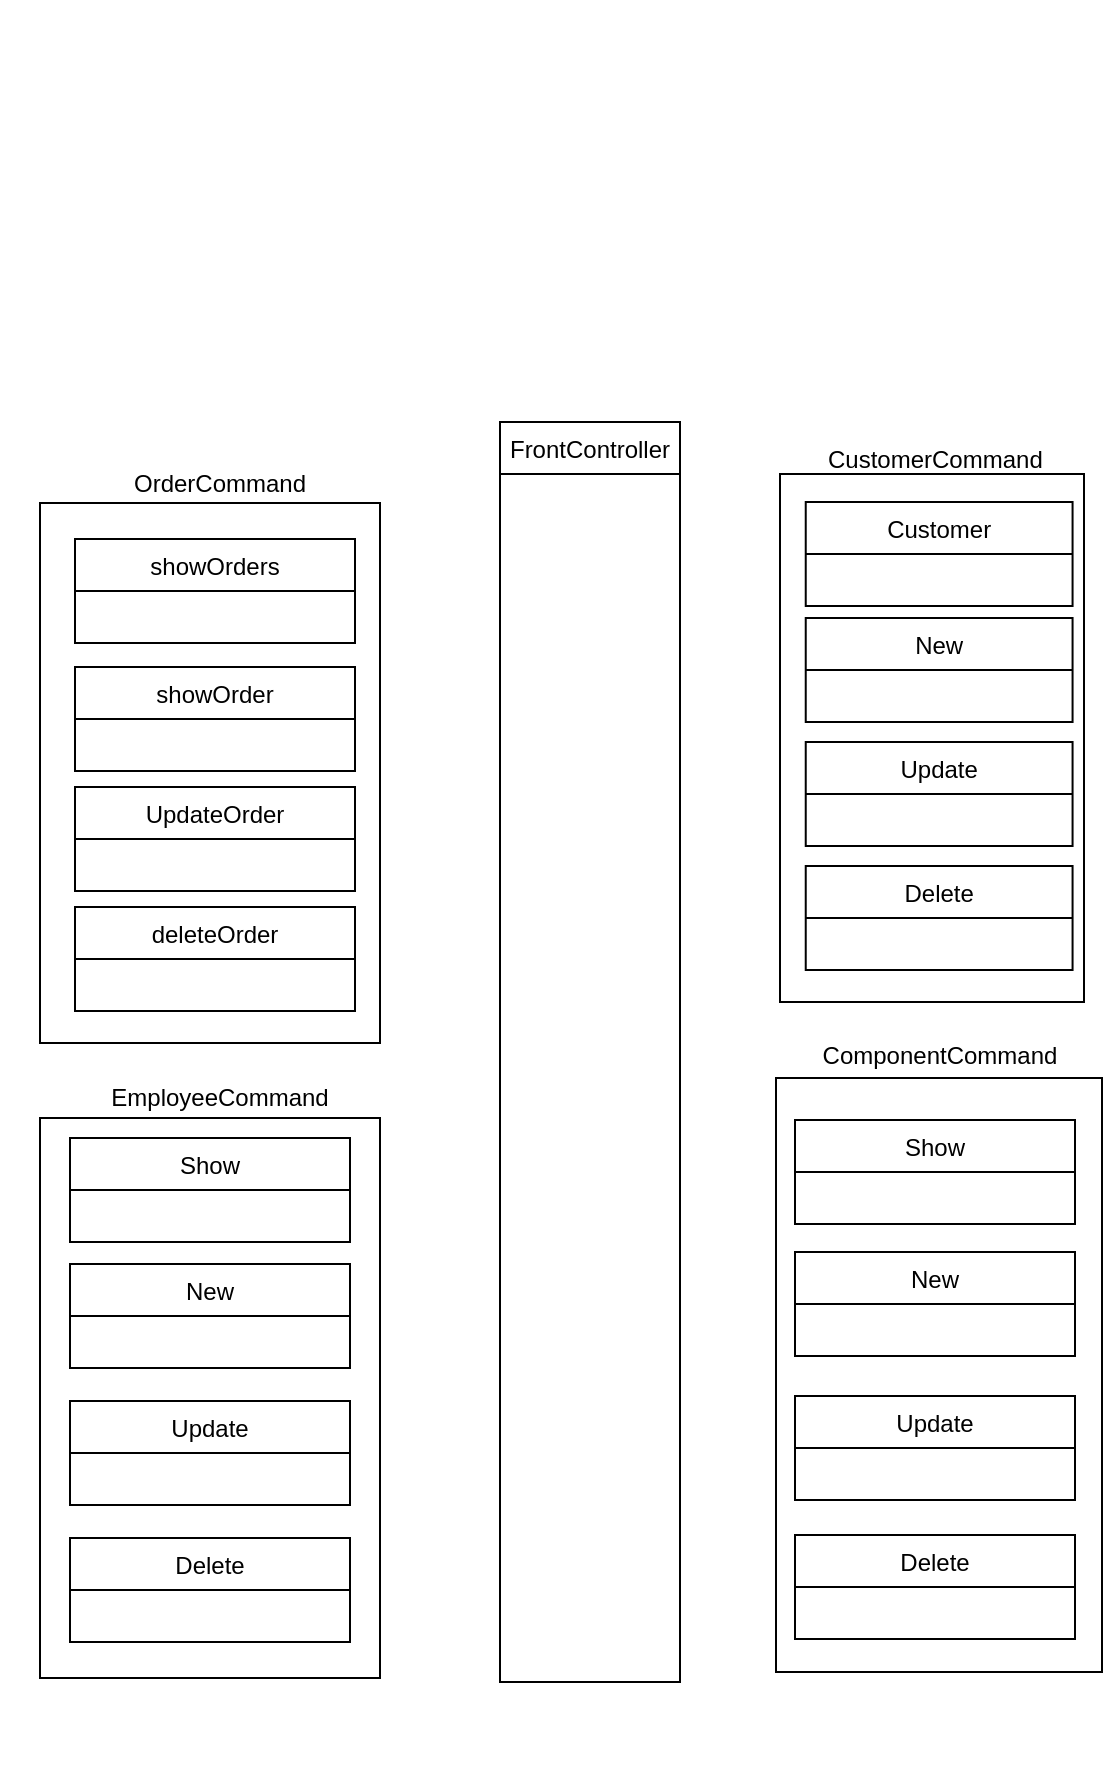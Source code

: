 <mxfile version="10.6.7" type="device"><diagram id="weC2ft3kq_XimfIdWUu7" name="Page-1"><mxGraphModel dx="1264" dy="975" grid="1" gridSize="10" guides="1" tooltips="1" connect="1" arrows="1" fold="1" page="1" pageScale="1" pageWidth="827" pageHeight="1169" math="0" shadow="0"><root><mxCell id="0"/><mxCell id="1" parent="0"/><mxCell id="wBiP4YudBcohDheT8Dc1-11" value="FrontController" style="swimlane;fontStyle=0;childLayout=stackLayout;horizontal=1;startSize=26;fillColor=none;horizontalStack=0;resizeParent=1;resizeParentMax=0;resizeLast=0;collapsible=1;marginBottom=0;" parent="1" vertex="1"><mxGeometry x="350" y="530" width="90" height="630" as="geometry"><mxRectangle x="45" y="40" width="90" height="26" as="alternateBounds"/></mxGeometry></mxCell><mxCell id="gtN7tOtX9Y9BqmuuyZUZ-2" value="" style="group" vertex="1" connectable="0" parent="1"><mxGeometry x="480" y="539" width="162" height="281" as="geometry"/></mxCell><mxCell id="wBiP4YudBcohDheT8Dc1-127" value="" style="rounded=0;whiteSpace=wrap;html=1;" parent="gtN7tOtX9Y9BqmuuyZUZ-2" vertex="1"><mxGeometry x="10" y="17" width="152" height="264" as="geometry"/></mxCell><mxCell id="wBiP4YudBcohDheT8Dc1-43" value="New" style="swimlane;fontStyle=0;childLayout=stackLayout;horizontal=1;startSize=26;fillColor=none;horizontalStack=0;resizeParent=1;resizeParentMax=0;resizeLast=0;collapsible=1;marginBottom=0;" parent="gtN7tOtX9Y9BqmuuyZUZ-2" vertex="1"><mxGeometry x="22.871" y="89" width="133.412" height="52" as="geometry"><mxRectangle x="45" y="40" width="90" height="26" as="alternateBounds"/></mxGeometry></mxCell><mxCell id="wBiP4YudBcohDheT8Dc1-64" value="Update" style="swimlane;fontStyle=0;childLayout=stackLayout;horizontal=1;startSize=26;fillColor=none;horizontalStack=0;resizeParent=1;resizeParentMax=0;resizeLast=0;collapsible=1;marginBottom=0;" parent="gtN7tOtX9Y9BqmuuyZUZ-2" vertex="1"><mxGeometry x="22.871" y="151" width="133.412" height="52" as="geometry"><mxRectangle x="45" y="40" width="90" height="26" as="alternateBounds"/></mxGeometry></mxCell><mxCell id="wBiP4YudBcohDheT8Dc1-83" value="Delete" style="swimlane;fontStyle=0;childLayout=stackLayout;horizontal=1;startSize=26;fillColor=none;horizontalStack=0;resizeParent=1;resizeParentMax=0;resizeLast=0;collapsible=1;marginBottom=0;" parent="gtN7tOtX9Y9BqmuuyZUZ-2" vertex="1"><mxGeometry x="22.871" y="213" width="133.412" height="52" as="geometry"><mxRectangle x="45" y="40" width="90" height="26" as="alternateBounds"/></mxGeometry></mxCell><mxCell id="wBiP4YudBcohDheT8Dc1-128" value="Customer" style="swimlane;fontStyle=0;childLayout=stackLayout;horizontal=1;startSize=26;fillColor=none;horizontalStack=0;resizeParent=1;resizeParentMax=0;resizeLast=0;collapsible=1;marginBottom=0;" parent="gtN7tOtX9Y9BqmuuyZUZ-2" vertex="1"><mxGeometry x="22.871" y="31" width="133.412" height="52" as="geometry"><mxRectangle x="45" y="40" width="90" height="26" as="alternateBounds"/></mxGeometry></mxCell><mxCell id="wBiP4YudBcohDheT8Dc1-130" value="CustomerCommand" style="text;html=1;resizable=0;points=[];autosize=1;align=left;verticalAlign=top;spacingTop=-4;" parent="gtN7tOtX9Y9BqmuuyZUZ-2" vertex="1"><mxGeometry x="32.4" width="120" height="20" as="geometry"/></mxCell><mxCell id="gtN7tOtX9Y9BqmuuyZUZ-5" value="" style="group" vertex="1" connectable="0" parent="1"><mxGeometry x="488" y="837" width="163" height="318" as="geometry"/></mxCell><mxCell id="wBiP4YudBcohDheT8Dc1-133" value="" style="rounded=0;whiteSpace=wrap;html=1;" parent="gtN7tOtX9Y9BqmuuyZUZ-5" vertex="1"><mxGeometry y="21" width="163" height="297" as="geometry"/></mxCell><mxCell id="wBiP4YudBcohDheT8Dc1-28" value="New" style="swimlane;fontStyle=0;childLayout=stackLayout;horizontal=1;startSize=26;fillColor=none;horizontalStack=0;resizeParent=1;resizeParentMax=0;resizeLast=0;collapsible=1;marginBottom=0;" parent="gtN7tOtX9Y9BqmuuyZUZ-5" vertex="1"><mxGeometry x="9.5" y="108" width="140" height="52" as="geometry"><mxRectangle x="45" y="40" width="90" height="26" as="alternateBounds"/></mxGeometry></mxCell><mxCell id="wBiP4YudBcohDheT8Dc1-134" value="Show" style="swimlane;fontStyle=0;childLayout=stackLayout;horizontal=1;startSize=26;fillColor=none;horizontalStack=0;resizeParent=1;resizeParentMax=0;resizeLast=0;collapsible=1;marginBottom=0;" parent="gtN7tOtX9Y9BqmuuyZUZ-5" vertex="1"><mxGeometry x="9.5" y="42" width="140" height="52" as="geometry"><mxRectangle x="45" y="40" width="90" height="26" as="alternateBounds"/></mxGeometry></mxCell><mxCell id="wBiP4YudBcohDheT8Dc1-135" value="ComponentCommand" style="text;html=1;strokeColor=none;fillColor=none;align=center;verticalAlign=middle;whiteSpace=wrap;rounded=0;" parent="gtN7tOtX9Y9BqmuuyZUZ-5" vertex="1"><mxGeometry x="62" width="40" height="20" as="geometry"/></mxCell><mxCell id="wBiP4YudBcohDheT8Dc1-137" value="Update" style="swimlane;fontStyle=0;childLayout=stackLayout;horizontal=1;startSize=26;fillColor=none;horizontalStack=0;resizeParent=1;resizeParentMax=0;resizeLast=0;collapsible=1;marginBottom=0;" parent="gtN7tOtX9Y9BqmuuyZUZ-5" vertex="1"><mxGeometry x="9.5" y="180" width="140" height="52" as="geometry"><mxRectangle x="45" y="40" width="90" height="26" as="alternateBounds"/></mxGeometry></mxCell><mxCell id="wBiP4YudBcohDheT8Dc1-144" value="Delete" style="swimlane;fontStyle=0;childLayout=stackLayout;horizontal=1;startSize=26;fillColor=none;horizontalStack=0;resizeParent=1;resizeParentMax=0;resizeLast=0;collapsible=1;marginBottom=0;" parent="gtN7tOtX9Y9BqmuuyZUZ-5" vertex="1"><mxGeometry x="9.5" y="249.5" width="140" height="52" as="geometry"><mxRectangle x="45" y="40" width="90" height="26" as="alternateBounds"/></mxGeometry></mxCell><mxCell id="gtN7tOtX9Y9BqmuuyZUZ-16" value="" style="group" vertex="1" connectable="0" parent="1"><mxGeometry x="120" y="858" width="180" height="355" as="geometry"/></mxCell><mxCell id="gtN7tOtX9Y9BqmuuyZUZ-4" value="" style="group" vertex="1" connectable="0" parent="gtN7tOtX9Y9BqmuuyZUZ-16"><mxGeometry y="30" width="180" height="325" as="geometry"/></mxCell><mxCell id="gtN7tOtX9Y9BqmuuyZUZ-15" value="" style="group" vertex="1" connectable="0" parent="gtN7tOtX9Y9BqmuuyZUZ-4"><mxGeometry y="-10" width="170" height="280" as="geometry"/></mxCell><mxCell id="gtN7tOtX9Y9BqmuuyZUZ-14" value="" style="rounded=0;whiteSpace=wrap;html=1;" vertex="1" parent="gtN7tOtX9Y9BqmuuyZUZ-15"><mxGeometry width="170" height="280" as="geometry"/></mxCell><mxCell id="wBiP4YudBcohDheT8Dc1-95" value="Show" style="swimlane;fontStyle=0;childLayout=stackLayout;horizontal=1;startSize=26;fillColor=none;horizontalStack=0;resizeParent=1;resizeParentMax=0;resizeLast=0;collapsible=1;marginBottom=0;" parent="gtN7tOtX9Y9BqmuuyZUZ-15" vertex="1"><mxGeometry x="15" y="10" width="140" height="52" as="geometry"><mxRectangle x="45" y="40" width="90" height="26" as="alternateBounds"/></mxGeometry></mxCell><mxCell id="wBiP4YudBcohDheT8Dc1-102" value="New" style="swimlane;fontStyle=0;childLayout=stackLayout;horizontal=1;startSize=26;fillColor=none;horizontalStack=0;resizeParent=1;resizeParentMax=0;resizeLast=0;collapsible=1;marginBottom=0;" parent="gtN7tOtX9Y9BqmuuyZUZ-15" vertex="1"><mxGeometry x="15" y="73" width="140" height="52" as="geometry"><mxRectangle x="45" y="40" width="90" height="26" as="alternateBounds"/></mxGeometry></mxCell><mxCell id="wBiP4YudBcohDheT8Dc1-112" value="Delete" style="swimlane;fontStyle=0;childLayout=stackLayout;horizontal=1;startSize=26;fillColor=none;horizontalStack=0;resizeParent=1;resizeParentMax=0;resizeLast=0;collapsible=1;marginBottom=0;" parent="gtN7tOtX9Y9BqmuuyZUZ-15" vertex="1"><mxGeometry x="15" y="210" width="140" height="52" as="geometry"><mxRectangle x="45" y="40" width="90" height="26" as="alternateBounds"/></mxGeometry></mxCell><mxCell id="wBiP4YudBcohDheT8Dc1-119" value="Update" style="swimlane;fontStyle=0;childLayout=stackLayout;horizontal=1;startSize=26;fillColor=none;horizontalStack=0;resizeParent=1;resizeParentMax=0;resizeLast=0;collapsible=1;marginBottom=0;" parent="gtN7tOtX9Y9BqmuuyZUZ-15" vertex="1"><mxGeometry x="15" y="141.5" width="140" height="52" as="geometry"><mxRectangle x="45" y="40" width="90" height="26" as="alternateBounds"/></mxGeometry></mxCell><mxCell id="wBiP4YudBcohDheT8Dc1-101" value="EmployeeCommand" style="text;html=1;strokeColor=none;fillColor=none;align=center;verticalAlign=middle;whiteSpace=wrap;rounded=0;" parent="gtN7tOtX9Y9BqmuuyZUZ-16" vertex="1"><mxGeometry x="70" width="40" height="20" as="geometry"/></mxCell><mxCell id="gtN7tOtX9Y9BqmuuyZUZ-19" value="" style="group" vertex="1" connectable="0" parent="1"><mxGeometry x="100" y="319" width="170" height="352" as="geometry"/></mxCell><mxCell id="gtN7tOtX9Y9BqmuuyZUZ-3" value="" style="group" vertex="1" connectable="0" parent="gtN7tOtX9Y9BqmuuyZUZ-19"><mxGeometry width="170" height="352" as="geometry"/></mxCell><mxCell id="gtN7tOtX9Y9BqmuuyZUZ-27" value="" style="group" vertex="1" connectable="0" parent="gtN7tOtX9Y9BqmuuyZUZ-3"><mxGeometry x="20" y="231.5" width="170" height="290" as="geometry"/></mxCell><mxCell id="gtN7tOtX9Y9BqmuuyZUZ-18" value="" style="rounded=0;whiteSpace=wrap;html=1;" vertex="1" parent="gtN7tOtX9Y9BqmuuyZUZ-27"><mxGeometry y="20" width="170" height="270" as="geometry"/></mxCell><mxCell id="wBiP4YudBcohDheT8Dc1-149" value="showOrders" style="swimlane;fontStyle=0;childLayout=stackLayout;horizontal=1;startSize=26;fillColor=none;horizontalStack=0;resizeParent=1;resizeParentMax=0;resizeLast=0;collapsible=1;marginBottom=0;" parent="gtN7tOtX9Y9BqmuuyZUZ-27" vertex="1"><mxGeometry x="17.5" y="38" width="140" height="52" as="geometry"><mxRectangle x="45" y="40" width="90" height="26" as="alternateBounds"/></mxGeometry></mxCell><mxCell id="wBiP4YudBcohDheT8Dc1-153" value="showOrder" style="swimlane;fontStyle=0;childLayout=stackLayout;horizontal=1;startSize=26;fillColor=none;horizontalStack=0;resizeParent=1;resizeParentMax=0;resizeLast=0;collapsible=1;marginBottom=0;" parent="gtN7tOtX9Y9BqmuuyZUZ-27" vertex="1"><mxGeometry x="17.5" y="102" width="140" height="52" as="geometry"><mxRectangle x="45" y="40" width="90" height="26" as="alternateBounds"/></mxGeometry></mxCell><mxCell id="wBiP4YudBcohDheT8Dc1-157" value="deleteOrder" style="swimlane;fontStyle=0;childLayout=stackLayout;horizontal=1;startSize=26;fillColor=none;horizontalStack=0;resizeParent=1;resizeParentMax=0;resizeLast=0;collapsible=1;marginBottom=0;" parent="gtN7tOtX9Y9BqmuuyZUZ-27" vertex="1"><mxGeometry x="17.5" y="222" width="140" height="52" as="geometry"><mxRectangle x="45" y="40" width="90" height="26" as="alternateBounds"/></mxGeometry></mxCell><mxCell id="wBiP4YudBcohDheT8Dc1-159" value="OrderCommand" style="text;html=1;strokeColor=none;fillColor=none;align=center;verticalAlign=middle;whiteSpace=wrap;rounded=0;" parent="gtN7tOtX9Y9BqmuuyZUZ-27" vertex="1"><mxGeometry x="69.5" width="40" height="20" as="geometry"/></mxCell><mxCell id="gtN7tOtX9Y9BqmuuyZUZ-13" value="UpdateOrder" style="swimlane;fontStyle=0;childLayout=stackLayout;horizontal=1;startSize=26;fillColor=none;horizontalStack=0;resizeParent=1;resizeParentMax=0;resizeLast=0;collapsible=1;marginBottom=0;" vertex="1" parent="gtN7tOtX9Y9BqmuuyZUZ-27"><mxGeometry x="17.5" y="162" width="140" height="52" as="geometry"><mxRectangle x="45" y="40" width="90" height="26" as="alternateBounds"/></mxGeometry></mxCell></root></mxGraphModel></diagram></mxfile>